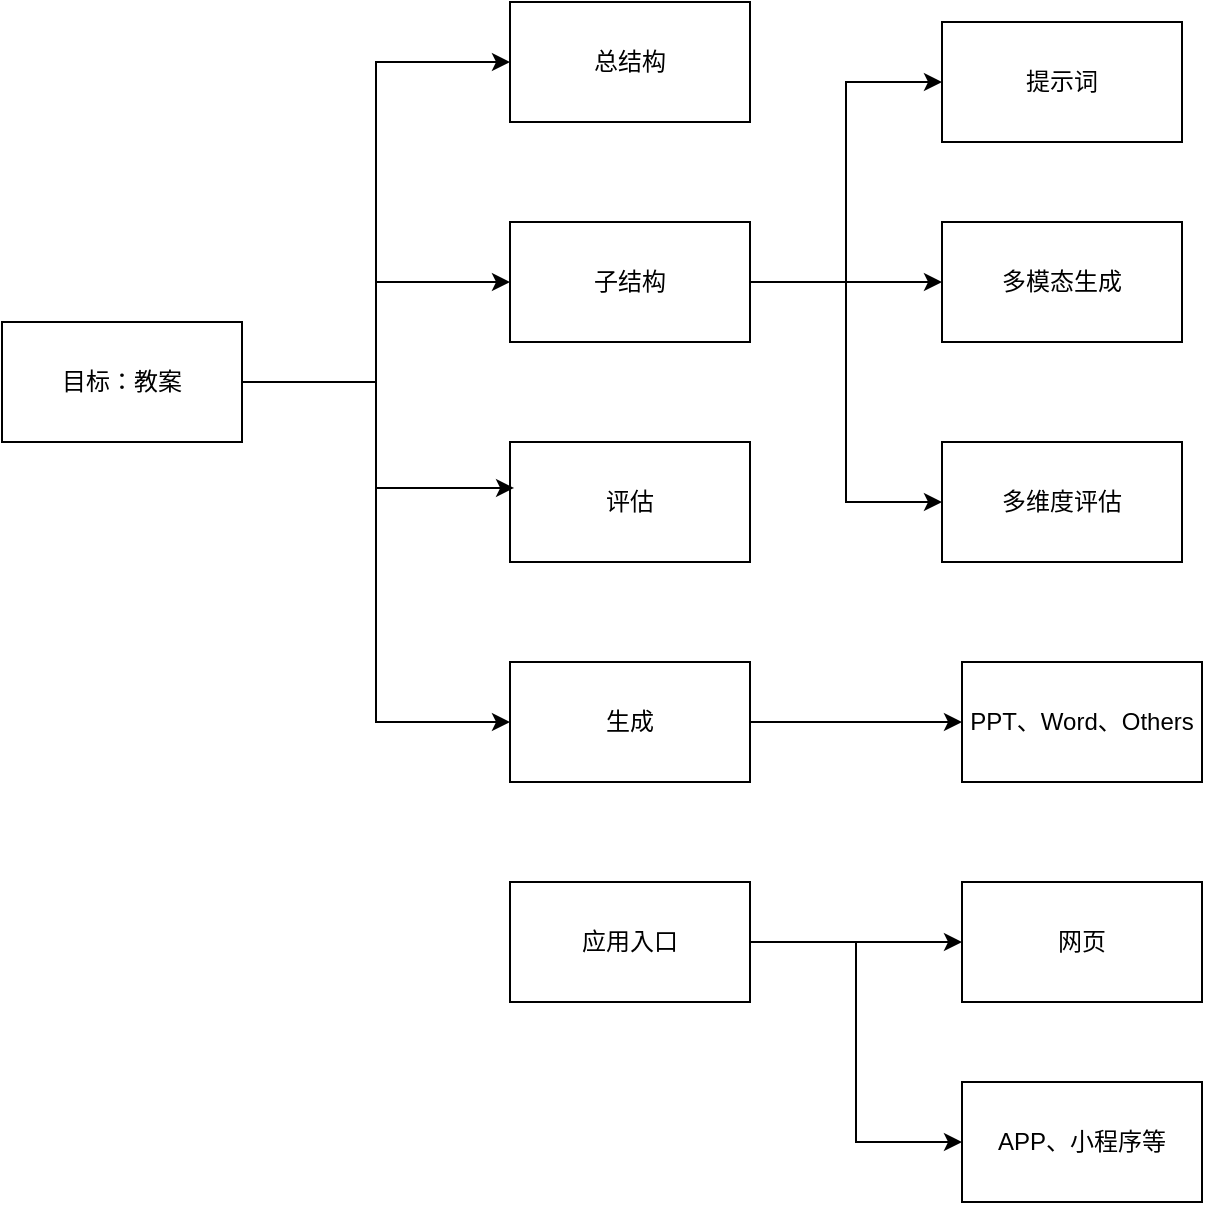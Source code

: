 <mxfile version="26.0.11">
  <diagram name="Page-1" id="FRgtKvkJQuMC_IcCLfbV">
    <mxGraphModel dx="1198" dy="680" grid="1" gridSize="10" guides="1" tooltips="1" connect="1" arrows="1" fold="1" page="1" pageScale="1" pageWidth="827" pageHeight="1169" math="0" shadow="0">
      <root>
        <mxCell id="0" />
        <mxCell id="1" parent="0" />
        <mxCell id="QSQJtoIdxtViV7Ph-10w-16" style="edgeStyle=orthogonalEdgeStyle;rounded=0;orthogonalLoop=1;jettySize=auto;html=1;entryX=0;entryY=0.5;entryDx=0;entryDy=0;" edge="1" parent="1" source="QSQJtoIdxtViV7Ph-10w-1" target="QSQJtoIdxtViV7Ph-10w-2">
          <mxGeometry relative="1" as="geometry" />
        </mxCell>
        <mxCell id="QSQJtoIdxtViV7Ph-10w-17" style="edgeStyle=orthogonalEdgeStyle;rounded=0;orthogonalLoop=1;jettySize=auto;html=1;entryX=0;entryY=0.5;entryDx=0;entryDy=0;" edge="1" parent="1" source="QSQJtoIdxtViV7Ph-10w-1" target="QSQJtoIdxtViV7Ph-10w-3">
          <mxGeometry relative="1" as="geometry" />
        </mxCell>
        <mxCell id="QSQJtoIdxtViV7Ph-10w-19" style="edgeStyle=orthogonalEdgeStyle;rounded=0;orthogonalLoop=1;jettySize=auto;html=1;entryX=0;entryY=0.5;entryDx=0;entryDy=0;" edge="1" parent="1" source="QSQJtoIdxtViV7Ph-10w-1" target="QSQJtoIdxtViV7Ph-10w-6">
          <mxGeometry relative="1" as="geometry" />
        </mxCell>
        <mxCell id="QSQJtoIdxtViV7Ph-10w-1" value="目标：教案" style="rounded=0;whiteSpace=wrap;html=1;" vertex="1" parent="1">
          <mxGeometry x="40" y="220" width="120" height="60" as="geometry" />
        </mxCell>
        <mxCell id="QSQJtoIdxtViV7Ph-10w-2" value="总结构" style="rounded=0;whiteSpace=wrap;html=1;" vertex="1" parent="1">
          <mxGeometry x="294" y="60" width="120" height="60" as="geometry" />
        </mxCell>
        <mxCell id="QSQJtoIdxtViV7Ph-10w-12" style="edgeStyle=orthogonalEdgeStyle;rounded=0;orthogonalLoop=1;jettySize=auto;html=1;entryX=0;entryY=0.5;entryDx=0;entryDy=0;" edge="1" parent="1" source="QSQJtoIdxtViV7Ph-10w-3" target="QSQJtoIdxtViV7Ph-10w-4">
          <mxGeometry relative="1" as="geometry" />
        </mxCell>
        <mxCell id="QSQJtoIdxtViV7Ph-10w-13" style="edgeStyle=orthogonalEdgeStyle;rounded=0;orthogonalLoop=1;jettySize=auto;html=1;entryX=0;entryY=0.5;entryDx=0;entryDy=0;" edge="1" parent="1" source="QSQJtoIdxtViV7Ph-10w-3" target="QSQJtoIdxtViV7Ph-10w-7">
          <mxGeometry relative="1" as="geometry" />
        </mxCell>
        <mxCell id="QSQJtoIdxtViV7Ph-10w-14" style="edgeStyle=orthogonalEdgeStyle;rounded=0;orthogonalLoop=1;jettySize=auto;html=1;entryX=0;entryY=0.5;entryDx=0;entryDy=0;" edge="1" parent="1" source="QSQJtoIdxtViV7Ph-10w-3" target="QSQJtoIdxtViV7Ph-10w-10">
          <mxGeometry relative="1" as="geometry" />
        </mxCell>
        <mxCell id="QSQJtoIdxtViV7Ph-10w-3" value="子结构" style="rounded=0;whiteSpace=wrap;html=1;" vertex="1" parent="1">
          <mxGeometry x="294" y="170" width="120" height="60" as="geometry" />
        </mxCell>
        <mxCell id="QSQJtoIdxtViV7Ph-10w-4" value="提示词" style="rounded=0;whiteSpace=wrap;html=1;" vertex="1" parent="1">
          <mxGeometry x="510" y="70" width="120" height="60" as="geometry" />
        </mxCell>
        <mxCell id="QSQJtoIdxtViV7Ph-10w-5" value="评估" style="rounded=0;whiteSpace=wrap;html=1;" vertex="1" parent="1">
          <mxGeometry x="294" y="280" width="120" height="60" as="geometry" />
        </mxCell>
        <mxCell id="QSQJtoIdxtViV7Ph-10w-15" style="edgeStyle=orthogonalEdgeStyle;rounded=0;orthogonalLoop=1;jettySize=auto;html=1;" edge="1" parent="1" source="QSQJtoIdxtViV7Ph-10w-6" target="QSQJtoIdxtViV7Ph-10w-11">
          <mxGeometry relative="1" as="geometry" />
        </mxCell>
        <mxCell id="QSQJtoIdxtViV7Ph-10w-6" value="生成" style="rounded=0;whiteSpace=wrap;html=1;" vertex="1" parent="1">
          <mxGeometry x="294" y="390" width="120" height="60" as="geometry" />
        </mxCell>
        <mxCell id="QSQJtoIdxtViV7Ph-10w-7" value="多模态生成" style="rounded=0;whiteSpace=wrap;html=1;" vertex="1" parent="1">
          <mxGeometry x="510" y="170" width="120" height="60" as="geometry" />
        </mxCell>
        <mxCell id="QSQJtoIdxtViV7Ph-10w-10" value="多维度评估" style="rounded=0;whiteSpace=wrap;html=1;" vertex="1" parent="1">
          <mxGeometry x="510" y="280" width="120" height="60" as="geometry" />
        </mxCell>
        <mxCell id="QSQJtoIdxtViV7Ph-10w-11" value="PPT、Word、Others" style="rounded=0;whiteSpace=wrap;html=1;" vertex="1" parent="1">
          <mxGeometry x="520" y="390" width="120" height="60" as="geometry" />
        </mxCell>
        <mxCell id="QSQJtoIdxtViV7Ph-10w-18" style="edgeStyle=orthogonalEdgeStyle;rounded=0;orthogonalLoop=1;jettySize=auto;html=1;entryX=0.017;entryY=0.383;entryDx=0;entryDy=0;entryPerimeter=0;" edge="1" parent="1" source="QSQJtoIdxtViV7Ph-10w-1" target="QSQJtoIdxtViV7Ph-10w-5">
          <mxGeometry relative="1" as="geometry" />
        </mxCell>
        <mxCell id="QSQJtoIdxtViV7Ph-10w-23" style="edgeStyle=orthogonalEdgeStyle;rounded=0;orthogonalLoop=1;jettySize=auto;html=1;entryX=0;entryY=0.5;entryDx=0;entryDy=0;" edge="1" parent="1" source="QSQJtoIdxtViV7Ph-10w-20" target="QSQJtoIdxtViV7Ph-10w-21">
          <mxGeometry relative="1" as="geometry" />
        </mxCell>
        <mxCell id="QSQJtoIdxtViV7Ph-10w-24" style="edgeStyle=orthogonalEdgeStyle;rounded=0;orthogonalLoop=1;jettySize=auto;html=1;entryX=0;entryY=0.5;entryDx=0;entryDy=0;" edge="1" parent="1" source="QSQJtoIdxtViV7Ph-10w-20" target="QSQJtoIdxtViV7Ph-10w-22">
          <mxGeometry relative="1" as="geometry" />
        </mxCell>
        <mxCell id="QSQJtoIdxtViV7Ph-10w-20" value="应用入口" style="rounded=0;whiteSpace=wrap;html=1;" vertex="1" parent="1">
          <mxGeometry x="294" y="500" width="120" height="60" as="geometry" />
        </mxCell>
        <mxCell id="QSQJtoIdxtViV7Ph-10w-21" value="网页" style="rounded=0;whiteSpace=wrap;html=1;" vertex="1" parent="1">
          <mxGeometry x="520" y="500" width="120" height="60" as="geometry" />
        </mxCell>
        <mxCell id="QSQJtoIdxtViV7Ph-10w-22" value="APP、小程序等" style="rounded=0;whiteSpace=wrap;html=1;" vertex="1" parent="1">
          <mxGeometry x="520" y="600" width="120" height="60" as="geometry" />
        </mxCell>
      </root>
    </mxGraphModel>
  </diagram>
</mxfile>
